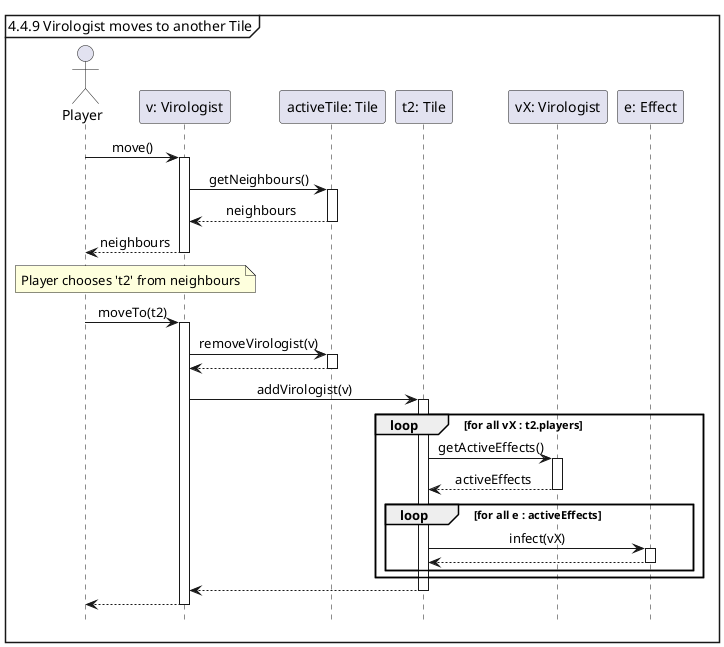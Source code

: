 @startuml
'https://plantuml.com/sequence-diagram
hide footbox
skinparam sequenceMessageAlign center

mainframe 4.4.9 Virologist moves to another Tile

actor Player as p
participant "v: Virologist" as v
participant "activeTile: Tile" as t1
participant "t2: Tile" as t2
participant "vX: Virologist" as vX
participant "e: Effect" as e

p -> v++ : move()
    v -> t1 ++ : getNeighbours()
    return neighbours
return neighbours
note over p,v: Player chooses 't2' from neighbours
p -> v ++: moveTo(t2)
    v -> t1 ++ : removeVirologist(v)
    return
    v -> t2 ++ : addVirologist(v)
        loop for all vX : t2.players
            t2 -> vX ++ : getActiveEffects()
            return activeEffects
            loop for all e : activeEffects
                t2 -> e ++ : infect(vX)
                return
            end
        end
    return
return
@enduml